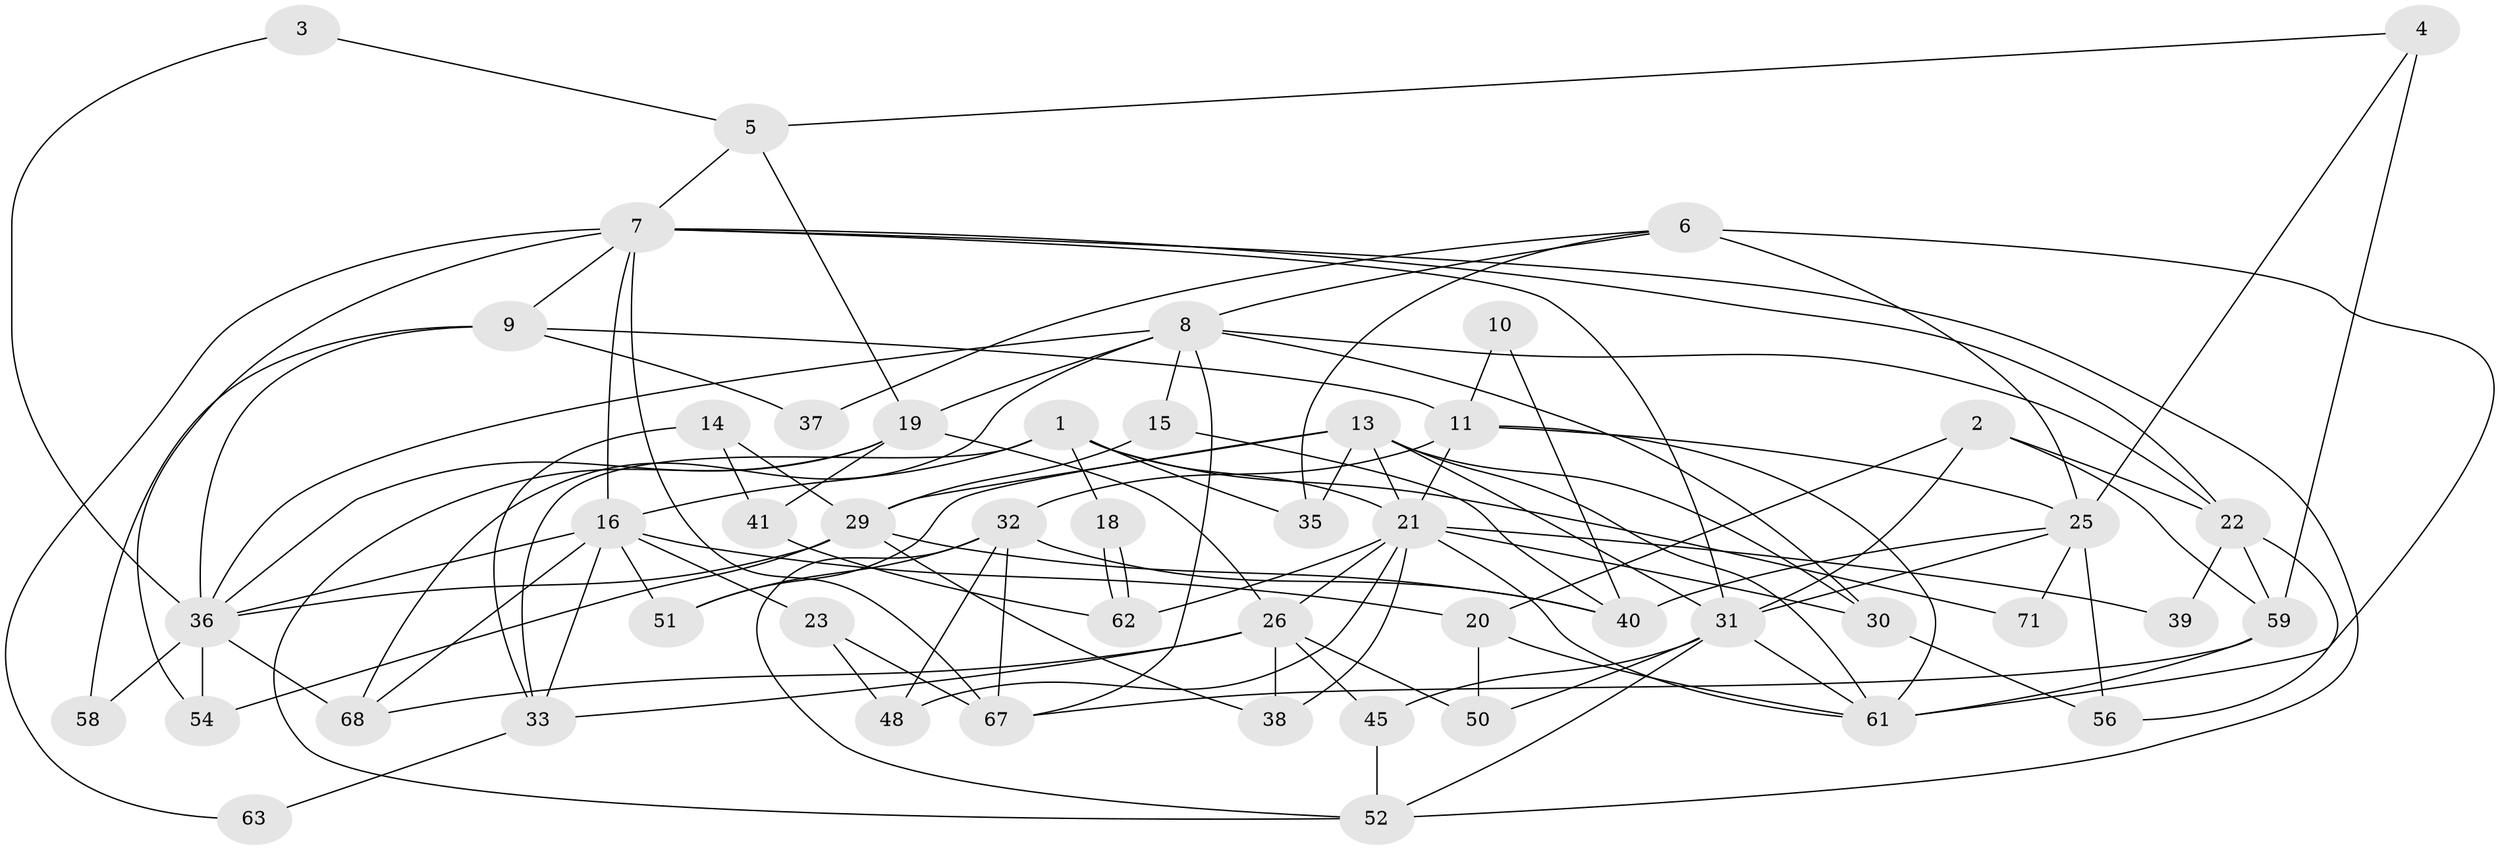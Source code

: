// original degree distribution, {5: 0.2916666666666667, 4: 0.1388888888888889, 2: 0.09722222222222222, 3: 0.375, 8: 0.027777777777777776, 6: 0.041666666666666664, 7: 0.027777777777777776}
// Generated by graph-tools (version 1.1) at 2025/11/02/27/25 16:11:17]
// undirected, 50 vertices, 116 edges
graph export_dot {
graph [start="1"]
  node [color=gray90,style=filled];
  1 [super="+28"];
  2 [super="+27"];
  3;
  4;
  5 [super="+12"];
  6 [super="+17"];
  7 [super="+42"];
  8 [super="+34"];
  9;
  10;
  11 [super="+72"];
  13 [super="+24"];
  14;
  15;
  16 [super="+44"];
  18;
  19 [super="+69"];
  20 [super="+55"];
  21 [super="+66"];
  22 [super="+70"];
  23;
  25 [super="+47"];
  26 [super="+60"];
  29 [super="+46"];
  30;
  31 [super="+49"];
  32 [super="+57"];
  33;
  35;
  36 [super="+43"];
  37;
  38;
  39;
  40;
  41 [super="+65"];
  45;
  48;
  50;
  51;
  52 [super="+53"];
  54;
  56;
  58;
  59;
  61 [super="+64"];
  62;
  63;
  67;
  68;
  71;
  1 -- 33;
  1 -- 35;
  1 -- 71;
  1 -- 16;
  1 -- 18;
  1 -- 21;
  2 -- 59;
  2 -- 31 [weight=2];
  2 -- 22;
  2 -- 20;
  3 -- 36;
  3 -- 5;
  4 -- 25;
  4 -- 59;
  4 -- 5;
  5 -- 19;
  5 -- 7;
  6 -- 25;
  6 -- 35;
  6 -- 37;
  6 -- 61 [weight=2];
  6 -- 8;
  7 -- 16;
  7 -- 52;
  7 -- 54;
  7 -- 63;
  7 -- 9;
  7 -- 67;
  7 -- 22;
  7 -- 31;
  8 -- 15;
  8 -- 19;
  8 -- 67;
  8 -- 68;
  8 -- 30;
  8 -- 22;
  8 -- 36;
  9 -- 36;
  9 -- 37;
  9 -- 58;
  9 -- 11;
  10 -- 11;
  10 -- 40;
  11 -- 25;
  11 -- 21;
  11 -- 61;
  11 -- 32;
  13 -- 35;
  13 -- 21;
  13 -- 30;
  13 -- 51;
  13 -- 61;
  13 -- 29;
  13 -- 31;
  14 -- 33;
  14 -- 29;
  14 -- 41;
  15 -- 40;
  15 -- 29;
  16 -- 33;
  16 -- 51;
  16 -- 68;
  16 -- 36;
  16 -- 23;
  16 -- 20;
  18 -- 62;
  18 -- 62;
  19 -- 26;
  19 -- 52;
  19 -- 41;
  19 -- 36;
  20 -- 50;
  20 -- 61;
  21 -- 61;
  21 -- 38;
  21 -- 39;
  21 -- 48;
  21 -- 62;
  21 -- 26;
  21 -- 30;
  22 -- 39 [weight=2];
  22 -- 59;
  22 -- 56;
  23 -- 48;
  23 -- 67;
  25 -- 71 [weight=2];
  25 -- 40;
  25 -- 56;
  25 -- 31;
  26 -- 45;
  26 -- 33;
  26 -- 50;
  26 -- 38;
  26 -- 68;
  29 -- 40;
  29 -- 54;
  29 -- 36;
  29 -- 38;
  30 -- 56;
  31 -- 45;
  31 -- 50;
  31 -- 52;
  31 -- 61;
  32 -- 67;
  32 -- 51;
  32 -- 48;
  32 -- 52;
  32 -- 40;
  33 -- 63;
  36 -- 68 [weight=2];
  36 -- 54;
  36 -- 58;
  41 -- 62;
  45 -- 52;
  59 -- 61;
  59 -- 67;
}
